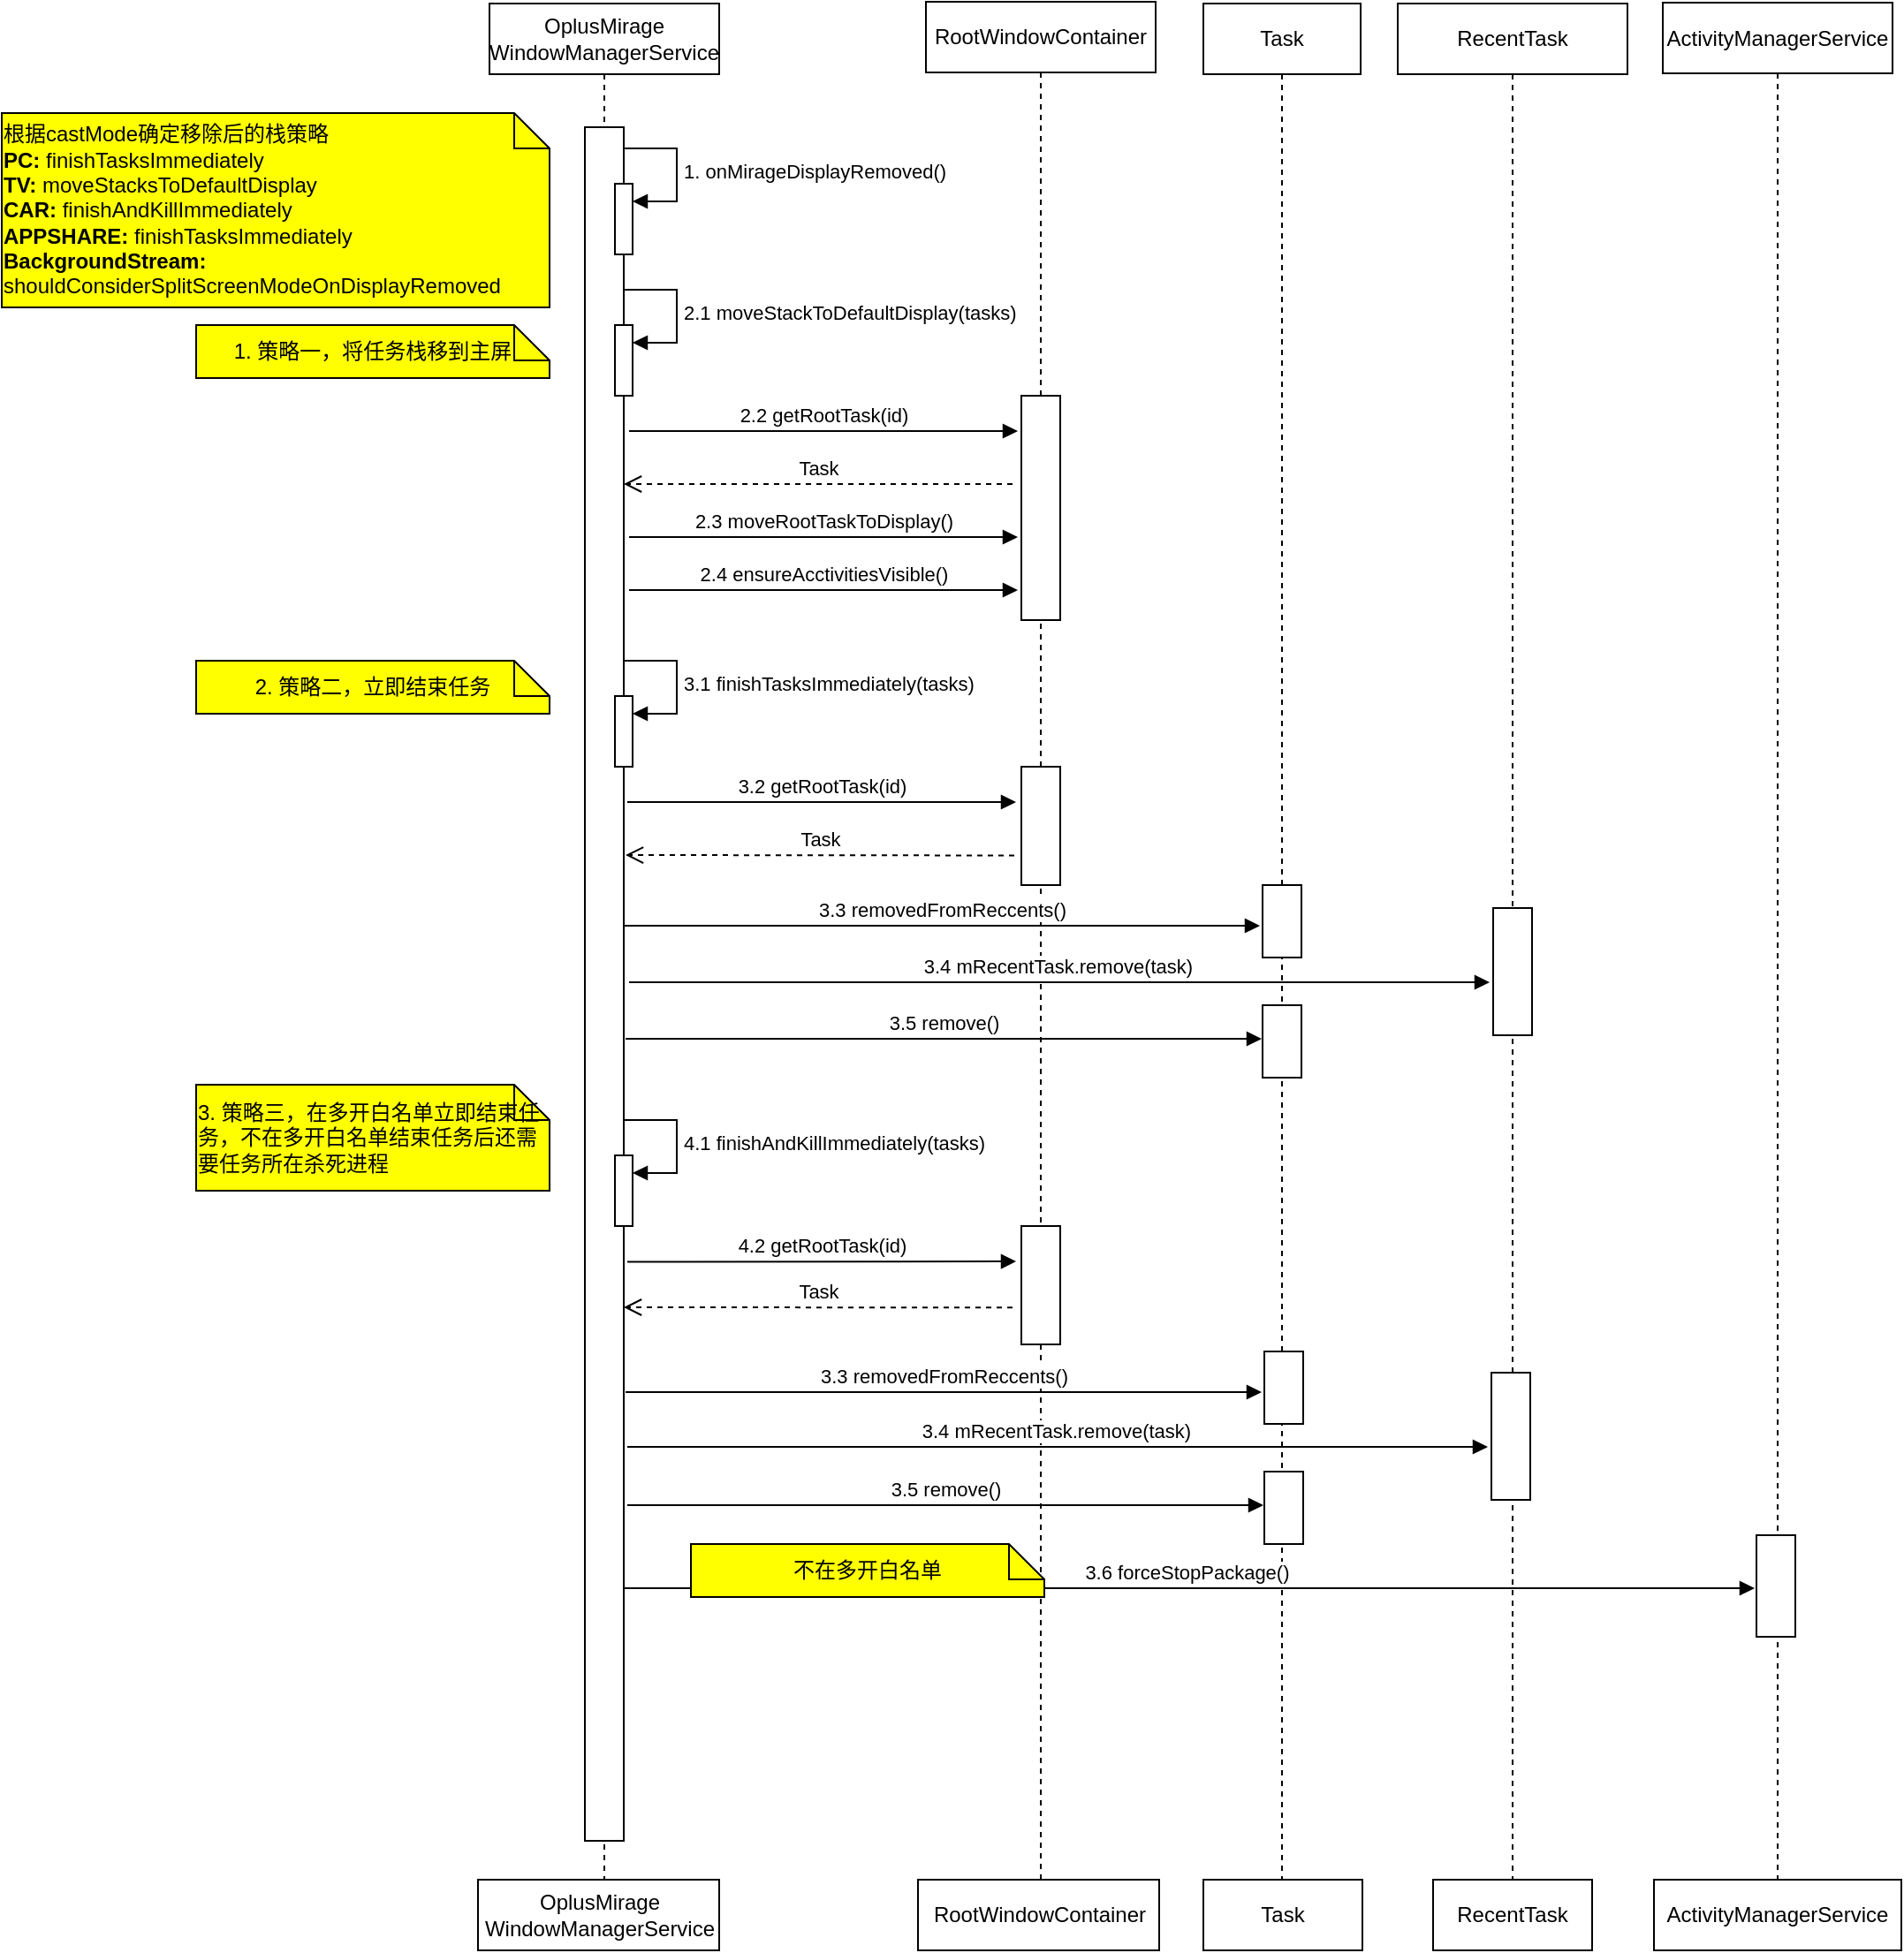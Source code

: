 <mxfile version="21.3.6" type="github">
  <diagram name="第 1 页" id="UaIOHVlHzPApeq9zFzyf">
    <mxGraphModel dx="979" dy="543" grid="1" gridSize="10" guides="1" tooltips="1" connect="1" arrows="1" fold="1" page="1" pageScale="1" pageWidth="827" pageHeight="1169" math="0" shadow="0">
      <root>
        <mxCell id="0" />
        <mxCell id="1" parent="0" />
        <mxCell id="Lcm0hkVv3pNYCc9iG2gG-14" value="OplusMirage&lt;br&gt;WindowManagerService" style="shape=umlLifeline;perimeter=lifelinePerimeter;whiteSpace=wrap;html=1;container=0;dropTarget=0;collapsible=0;recursiveResize=0;outlineConnect=0;portConstraint=eastwest;newEdgeStyle={&quot;edgeStyle&quot;:&quot;elbowEdgeStyle&quot;,&quot;elbow&quot;:&quot;vertical&quot;,&quot;curved&quot;:0,&quot;rounded&quot;:0};" vertex="1" parent="1">
          <mxGeometry x="346" y="18" width="130" height="1062" as="geometry" />
        </mxCell>
        <mxCell id="Lcm0hkVv3pNYCc9iG2gG-15" value="" style="html=1;points=[];perimeter=orthogonalPerimeter;outlineConnect=0;targetShapes=umlLifeline;portConstraint=eastwest;newEdgeStyle={&quot;edgeStyle&quot;:&quot;elbowEdgeStyle&quot;,&quot;elbow&quot;:&quot;vertical&quot;,&quot;curved&quot;:0,&quot;rounded&quot;:0};" vertex="1" parent="Lcm0hkVv3pNYCc9iG2gG-14">
          <mxGeometry x="54" y="70" width="22" height="970" as="geometry" />
        </mxCell>
        <mxCell id="Lcm0hkVv3pNYCc9iG2gG-18" value="" style="html=1;points=[];perimeter=orthogonalPerimeter;outlineConnect=0;targetShapes=umlLifeline;portConstraint=eastwest;newEdgeStyle={&quot;edgeStyle&quot;:&quot;elbowEdgeStyle&quot;,&quot;elbow&quot;:&quot;vertical&quot;,&quot;curved&quot;:0,&quot;rounded&quot;:0};" vertex="1" parent="Lcm0hkVv3pNYCc9iG2gG-14">
          <mxGeometry x="71" y="102" width="10" height="40" as="geometry" />
        </mxCell>
        <mxCell id="Lcm0hkVv3pNYCc9iG2gG-19" value="1. onMirageDisplayRemoved()" style="html=1;align=left;spacingLeft=2;endArrow=block;rounded=0;edgeStyle=orthogonalEdgeStyle;curved=0;rounded=0;" edge="1" parent="Lcm0hkVv3pNYCc9iG2gG-14" target="Lcm0hkVv3pNYCc9iG2gG-18">
          <mxGeometry relative="1" as="geometry">
            <mxPoint x="76" y="82" as="sourcePoint" />
            <Array as="points">
              <mxPoint x="106" y="112" />
            </Array>
          </mxGeometry>
        </mxCell>
        <mxCell id="Lcm0hkVv3pNYCc9iG2gG-42" value="" style="html=1;points=[];perimeter=orthogonalPerimeter;outlineConnect=0;targetShapes=umlLifeline;portConstraint=eastwest;newEdgeStyle={&quot;edgeStyle&quot;:&quot;elbowEdgeStyle&quot;,&quot;elbow&quot;:&quot;vertical&quot;,&quot;curved&quot;:0,&quot;rounded&quot;:0};" vertex="1" parent="Lcm0hkVv3pNYCc9iG2gG-14">
          <mxGeometry x="71" y="182" width="10" height="40" as="geometry" />
        </mxCell>
        <mxCell id="Lcm0hkVv3pNYCc9iG2gG-43" value="2.1 moveStackToDefaultDisplay(tasks)" style="html=1;align=left;spacingLeft=2;endArrow=block;rounded=0;edgeStyle=orthogonalEdgeStyle;curved=0;rounded=0;" edge="1" target="Lcm0hkVv3pNYCc9iG2gG-42" parent="Lcm0hkVv3pNYCc9iG2gG-14">
          <mxGeometry relative="1" as="geometry">
            <mxPoint x="76" y="162" as="sourcePoint" />
            <Array as="points">
              <mxPoint x="106" y="192" />
            </Array>
          </mxGeometry>
        </mxCell>
        <mxCell id="Lcm0hkVv3pNYCc9iG2gG-49" value="" style="html=1;points=[];perimeter=orthogonalPerimeter;outlineConnect=0;targetShapes=umlLifeline;portConstraint=eastwest;newEdgeStyle={&quot;edgeStyle&quot;:&quot;elbowEdgeStyle&quot;,&quot;elbow&quot;:&quot;vertical&quot;,&quot;curved&quot;:0,&quot;rounded&quot;:0};" vertex="1" parent="Lcm0hkVv3pNYCc9iG2gG-14">
          <mxGeometry x="71" y="392" width="10" height="40" as="geometry" />
        </mxCell>
        <mxCell id="Lcm0hkVv3pNYCc9iG2gG-50" value="3.1 finishTasksImmediately(tasks)" style="html=1;align=left;spacingLeft=2;endArrow=block;rounded=0;edgeStyle=orthogonalEdgeStyle;curved=0;rounded=0;" edge="1" target="Lcm0hkVv3pNYCc9iG2gG-49" parent="Lcm0hkVv3pNYCc9iG2gG-14">
          <mxGeometry relative="1" as="geometry">
            <mxPoint x="76" y="372" as="sourcePoint" />
            <Array as="points">
              <mxPoint x="106" y="402" />
            </Array>
          </mxGeometry>
        </mxCell>
        <mxCell id="Lcm0hkVv3pNYCc9iG2gG-59" value="" style="html=1;points=[];perimeter=orthogonalPerimeter;outlineConnect=0;targetShapes=umlLifeline;portConstraint=eastwest;newEdgeStyle={&quot;edgeStyle&quot;:&quot;elbowEdgeStyle&quot;,&quot;elbow&quot;:&quot;vertical&quot;,&quot;curved&quot;:0,&quot;rounded&quot;:0};" vertex="1" parent="Lcm0hkVv3pNYCc9iG2gG-14">
          <mxGeometry x="71" y="652" width="10" height="40" as="geometry" />
        </mxCell>
        <mxCell id="Lcm0hkVv3pNYCc9iG2gG-60" value="4.1 finishAndKillImmediately(tasks)" style="html=1;align=left;spacingLeft=2;endArrow=block;rounded=0;edgeStyle=orthogonalEdgeStyle;curved=0;rounded=0;" edge="1" target="Lcm0hkVv3pNYCc9iG2gG-59" parent="Lcm0hkVv3pNYCc9iG2gG-14">
          <mxGeometry relative="1" as="geometry">
            <mxPoint x="76" y="632" as="sourcePoint" />
            <Array as="points">
              <mxPoint x="106" y="662" />
            </Array>
          </mxGeometry>
        </mxCell>
        <mxCell id="Lcm0hkVv3pNYCc9iG2gG-21" value="RootWindowContainer" style="shape=umlLifeline;perimeter=lifelinePerimeter;whiteSpace=wrap;html=1;container=0;dropTarget=0;collapsible=0;recursiveResize=0;outlineConnect=0;portConstraint=eastwest;newEdgeStyle={&quot;edgeStyle&quot;:&quot;elbowEdgeStyle&quot;,&quot;elbow&quot;:&quot;vertical&quot;,&quot;curved&quot;:0,&quot;rounded&quot;:0};" vertex="1" parent="1">
          <mxGeometry x="593" y="17" width="130" height="1063" as="geometry" />
        </mxCell>
        <mxCell id="Lcm0hkVv3pNYCc9iG2gG-22" value="" style="html=1;points=[];perimeter=orthogonalPerimeter;outlineConnect=0;targetShapes=umlLifeline;portConstraint=eastwest;newEdgeStyle={&quot;edgeStyle&quot;:&quot;elbowEdgeStyle&quot;,&quot;elbow&quot;:&quot;vertical&quot;,&quot;curved&quot;:0,&quot;rounded&quot;:0};" vertex="1" parent="Lcm0hkVv3pNYCc9iG2gG-21">
          <mxGeometry x="54" y="223" width="22" height="127" as="geometry" />
        </mxCell>
        <mxCell id="Lcm0hkVv3pNYCc9iG2gG-51" value="" style="html=1;points=[];perimeter=orthogonalPerimeter;outlineConnect=0;targetShapes=umlLifeline;portConstraint=eastwest;newEdgeStyle={&quot;edgeStyle&quot;:&quot;elbowEdgeStyle&quot;,&quot;elbow&quot;:&quot;vertical&quot;,&quot;curved&quot;:0,&quot;rounded&quot;:0};" vertex="1" parent="Lcm0hkVv3pNYCc9iG2gG-21">
          <mxGeometry x="54" y="433" width="22" height="67" as="geometry" />
        </mxCell>
        <mxCell id="Lcm0hkVv3pNYCc9iG2gG-62" value="" style="html=1;points=[];perimeter=orthogonalPerimeter;outlineConnect=0;targetShapes=umlLifeline;portConstraint=eastwest;newEdgeStyle={&quot;edgeStyle&quot;:&quot;elbowEdgeStyle&quot;,&quot;elbow&quot;:&quot;vertical&quot;,&quot;curved&quot;:0,&quot;rounded&quot;:0};" vertex="1" parent="Lcm0hkVv3pNYCc9iG2gG-21">
          <mxGeometry x="54" y="693" width="22" height="67" as="geometry" />
        </mxCell>
        <mxCell id="Lcm0hkVv3pNYCc9iG2gG-27" value="Task" style="shape=umlLifeline;perimeter=lifelinePerimeter;whiteSpace=wrap;html=1;container=0;dropTarget=0;collapsible=0;recursiveResize=0;outlineConnect=0;portConstraint=eastwest;newEdgeStyle={&quot;edgeStyle&quot;:&quot;elbowEdgeStyle&quot;,&quot;elbow&quot;:&quot;vertical&quot;,&quot;curved&quot;:0,&quot;rounded&quot;:0};" vertex="1" parent="1">
          <mxGeometry x="750" y="18" width="89" height="1062" as="geometry" />
        </mxCell>
        <mxCell id="Lcm0hkVv3pNYCc9iG2gG-28" value="" style="html=1;points=[];perimeter=orthogonalPerimeter;outlineConnect=0;targetShapes=umlLifeline;portConstraint=eastwest;newEdgeStyle={&quot;edgeStyle&quot;:&quot;elbowEdgeStyle&quot;,&quot;elbow&quot;:&quot;vertical&quot;,&quot;curved&quot;:0,&quot;rounded&quot;:0};" vertex="1" parent="Lcm0hkVv3pNYCc9iG2gG-27">
          <mxGeometry x="33.5" y="499" width="22" height="41" as="geometry" />
        </mxCell>
        <mxCell id="Lcm0hkVv3pNYCc9iG2gG-57" value="" style="html=1;points=[];perimeter=orthogonalPerimeter;outlineConnect=0;targetShapes=umlLifeline;portConstraint=eastwest;newEdgeStyle={&quot;edgeStyle&quot;:&quot;elbowEdgeStyle&quot;,&quot;elbow&quot;:&quot;vertical&quot;,&quot;curved&quot;:0,&quot;rounded&quot;:0};" vertex="1" parent="Lcm0hkVv3pNYCc9iG2gG-27">
          <mxGeometry x="33.5" y="567" width="22" height="41" as="geometry" />
        </mxCell>
        <mxCell id="Lcm0hkVv3pNYCc9iG2gG-65" value="" style="html=1;points=[];perimeter=orthogonalPerimeter;outlineConnect=0;targetShapes=umlLifeline;portConstraint=eastwest;newEdgeStyle={&quot;edgeStyle&quot;:&quot;elbowEdgeStyle&quot;,&quot;elbow&quot;:&quot;vertical&quot;,&quot;curved&quot;:0,&quot;rounded&quot;:0};" vertex="1" parent="Lcm0hkVv3pNYCc9iG2gG-27">
          <mxGeometry x="34.5" y="763" width="22" height="41" as="geometry" />
        </mxCell>
        <mxCell id="Lcm0hkVv3pNYCc9iG2gG-66" value="" style="html=1;points=[];perimeter=orthogonalPerimeter;outlineConnect=0;targetShapes=umlLifeline;portConstraint=eastwest;newEdgeStyle={&quot;edgeStyle&quot;:&quot;elbowEdgeStyle&quot;,&quot;elbow&quot;:&quot;vertical&quot;,&quot;curved&quot;:0,&quot;rounded&quot;:0};" vertex="1" parent="Lcm0hkVv3pNYCc9iG2gG-27">
          <mxGeometry x="34.5" y="831" width="22" height="41" as="geometry" />
        </mxCell>
        <mxCell id="Lcm0hkVv3pNYCc9iG2gG-34" value="RecentTask" style="shape=umlLifeline;perimeter=lifelinePerimeter;whiteSpace=wrap;html=1;container=0;dropTarget=0;collapsible=0;recursiveResize=0;outlineConnect=0;portConstraint=eastwest;newEdgeStyle={&quot;edgeStyle&quot;:&quot;elbowEdgeStyle&quot;,&quot;elbow&quot;:&quot;vertical&quot;,&quot;curved&quot;:0,&quot;rounded&quot;:0};" vertex="1" parent="1">
          <mxGeometry x="860" y="18" width="130" height="1062" as="geometry" />
        </mxCell>
        <mxCell id="Lcm0hkVv3pNYCc9iG2gG-35" value="" style="html=1;points=[];perimeter=orthogonalPerimeter;outlineConnect=0;targetShapes=umlLifeline;portConstraint=eastwest;newEdgeStyle={&quot;edgeStyle&quot;:&quot;elbowEdgeStyle&quot;,&quot;elbow&quot;:&quot;vertical&quot;,&quot;curved&quot;:0,&quot;rounded&quot;:0};" vertex="1" parent="Lcm0hkVv3pNYCc9iG2gG-34">
          <mxGeometry x="54" y="512" width="22" height="72" as="geometry" />
        </mxCell>
        <mxCell id="Lcm0hkVv3pNYCc9iG2gG-69" value="" style="html=1;points=[];perimeter=orthogonalPerimeter;outlineConnect=0;targetShapes=umlLifeline;portConstraint=eastwest;newEdgeStyle={&quot;edgeStyle&quot;:&quot;elbowEdgeStyle&quot;,&quot;elbow&quot;:&quot;vertical&quot;,&quot;curved&quot;:0,&quot;rounded&quot;:0};" vertex="1" parent="Lcm0hkVv3pNYCc9iG2gG-34">
          <mxGeometry x="53" y="775" width="22" height="72" as="geometry" />
        </mxCell>
        <mxCell id="Lcm0hkVv3pNYCc9iG2gG-38" value="&lt;div style=&quot;text-align: left;&quot;&gt;根据castMode确定移除后的栈策略&lt;/div&gt;&lt;div style=&quot;text-align: left;&quot;&gt;&lt;b&gt;PC:&lt;/b&gt; finishTasksImmediately&lt;/div&gt;&lt;div style=&quot;text-align: left;&quot;&gt;&lt;b&gt;TV: &lt;/b&gt;moveStacksToDefaultDisplay&lt;/div&gt;&lt;div style=&quot;text-align: left;&quot;&gt;&lt;b&gt;CAR: &lt;/b&gt;finishAndKillImmediately&lt;/div&gt;&lt;div style=&quot;text-align: left;&quot;&gt;&lt;b&gt;APPSHARE: &lt;/b&gt;finishTasksImmediately&lt;br&gt;&lt;/div&gt;&lt;div style=&quot;text-align: left;&quot;&gt;&lt;b&gt;BackgroundStream:&lt;/b&gt; shouldConsiderSplitScreenModeOnDisplayRemoved&lt;/div&gt;" style="shape=note;size=20;whiteSpace=wrap;html=1;fillColor=#FFFF00;" vertex="1" parent="1">
          <mxGeometry x="70" y="80" width="310" height="110" as="geometry" />
        </mxCell>
        <mxCell id="Lcm0hkVv3pNYCc9iG2gG-44" value="&lt;div style=&quot;text-align: left;&quot;&gt;1. 策略一，将任务栈移到主屏&lt;/div&gt;" style="shape=note;size=20;whiteSpace=wrap;html=1;fillColor=#FFFF00;" vertex="1" parent="1">
          <mxGeometry x="180" y="200" width="200" height="30" as="geometry" />
        </mxCell>
        <mxCell id="Lcm0hkVv3pNYCc9iG2gG-45" value="2.2 getRootTask(id)" style="html=1;verticalAlign=bottom;endArrow=block;edgeStyle=elbowEdgeStyle;elbow=vertical;curved=0;rounded=0;" edge="1" parent="1">
          <mxGeometry width="80" relative="1" as="geometry">
            <mxPoint x="425" y="260" as="sourcePoint" />
            <mxPoint x="645" y="260" as="targetPoint" />
          </mxGeometry>
        </mxCell>
        <mxCell id="Lcm0hkVv3pNYCc9iG2gG-46" value="Task" style="html=1;verticalAlign=bottom;endArrow=open;dashed=1;endSize=8;edgeStyle=elbowEdgeStyle;elbow=vertical;curved=0;rounded=0;" edge="1" parent="1">
          <mxGeometry relative="1" as="geometry">
            <mxPoint x="642" y="290" as="sourcePoint" />
            <mxPoint x="422" y="290" as="targetPoint" />
          </mxGeometry>
        </mxCell>
        <mxCell id="Lcm0hkVv3pNYCc9iG2gG-47" value="2.3 moveRootTaskToDisplay()" style="html=1;verticalAlign=bottom;endArrow=block;edgeStyle=elbowEdgeStyle;elbow=vertical;curved=0;rounded=0;" edge="1" parent="1">
          <mxGeometry width="80" relative="1" as="geometry">
            <mxPoint x="425" y="320" as="sourcePoint" />
            <mxPoint x="645" y="320" as="targetPoint" />
          </mxGeometry>
        </mxCell>
        <mxCell id="Lcm0hkVv3pNYCc9iG2gG-48" value="2.4 ensureAcctivitiesVisible()" style="html=1;verticalAlign=bottom;endArrow=block;edgeStyle=elbowEdgeStyle;elbow=vertical;curved=0;rounded=0;" edge="1" parent="1">
          <mxGeometry width="80" relative="1" as="geometry">
            <mxPoint x="425" y="350" as="sourcePoint" />
            <mxPoint x="645" y="350" as="targetPoint" />
          </mxGeometry>
        </mxCell>
        <mxCell id="Lcm0hkVv3pNYCc9iG2gG-52" value="&lt;div style=&quot;text-align: left;&quot;&gt;2. 策略二，立即结束任务&lt;/div&gt;" style="shape=note;size=20;whiteSpace=wrap;html=1;fillColor=#FFFF00;" vertex="1" parent="1">
          <mxGeometry x="180" y="390" width="200" height="30" as="geometry" />
        </mxCell>
        <mxCell id="Lcm0hkVv3pNYCc9iG2gG-53" value="3.2 getRootTask(id)" style="html=1;verticalAlign=bottom;endArrow=block;edgeStyle=elbowEdgeStyle;elbow=vertical;curved=0;rounded=0;" edge="1" parent="1">
          <mxGeometry width="80" relative="1" as="geometry">
            <mxPoint x="424" y="470" as="sourcePoint" />
            <mxPoint x="644" y="470" as="targetPoint" />
          </mxGeometry>
        </mxCell>
        <mxCell id="Lcm0hkVv3pNYCc9iG2gG-54" value="Task" style="html=1;verticalAlign=bottom;endArrow=open;dashed=1;endSize=8;edgeStyle=elbowEdgeStyle;elbow=vertical;curved=0;rounded=0;" edge="1" parent="1">
          <mxGeometry relative="1" as="geometry">
            <mxPoint x="643" y="500.24" as="sourcePoint" />
            <mxPoint x="423" y="500.24" as="targetPoint" />
          </mxGeometry>
        </mxCell>
        <mxCell id="Lcm0hkVv3pNYCc9iG2gG-55" value="3.3 removedFromReccents()" style="html=1;verticalAlign=bottom;endArrow=block;edgeStyle=elbowEdgeStyle;elbow=vertical;curved=0;rounded=0;" edge="1" parent="1">
          <mxGeometry width="80" relative="1" as="geometry">
            <mxPoint x="422" y="540" as="sourcePoint" />
            <mxPoint x="782" y="540" as="targetPoint" />
          </mxGeometry>
        </mxCell>
        <mxCell id="Lcm0hkVv3pNYCc9iG2gG-56" value="3.4 mRecentTask.remove(task)&amp;nbsp;" style="html=1;verticalAlign=bottom;endArrow=block;edgeStyle=elbowEdgeStyle;elbow=vertical;curved=0;rounded=0;" edge="1" parent="1">
          <mxGeometry width="80" relative="1" as="geometry">
            <mxPoint x="425" y="572" as="sourcePoint" />
            <mxPoint x="912" y="572" as="targetPoint" />
          </mxGeometry>
        </mxCell>
        <mxCell id="Lcm0hkVv3pNYCc9iG2gG-58" value="3.5 remove()" style="html=1;verticalAlign=bottom;endArrow=block;edgeStyle=elbowEdgeStyle;elbow=vertical;curved=0;rounded=0;" edge="1" parent="1">
          <mxGeometry width="80" relative="1" as="geometry">
            <mxPoint x="423" y="604" as="sourcePoint" />
            <mxPoint x="783" y="604" as="targetPoint" />
          </mxGeometry>
        </mxCell>
        <mxCell id="Lcm0hkVv3pNYCc9iG2gG-61" value="&lt;div style=&quot;text-align: left;&quot;&gt;3. 策略三，在多开白名单立即结束任务，不在多开白名单结束任务后还需要任务所在杀死进程&lt;/div&gt;" style="shape=note;size=20;whiteSpace=wrap;html=1;fillColor=#FFFF00;" vertex="1" parent="1">
          <mxGeometry x="180" y="630" width="200" height="60" as="geometry" />
        </mxCell>
        <mxCell id="Lcm0hkVv3pNYCc9iG2gG-63" value="4.2 getRootTask(id)" style="html=1;verticalAlign=bottom;endArrow=block;edgeStyle=elbowEdgeStyle;elbow=vertical;curved=0;rounded=0;" edge="1" parent="1">
          <mxGeometry width="80" relative="1" as="geometry">
            <mxPoint x="424" y="730.24" as="sourcePoint" />
            <mxPoint x="644" y="730.24" as="targetPoint" />
          </mxGeometry>
        </mxCell>
        <mxCell id="Lcm0hkVv3pNYCc9iG2gG-64" value="Task" style="html=1;verticalAlign=bottom;endArrow=open;dashed=1;endSize=8;edgeStyle=elbowEdgeStyle;elbow=vertical;curved=0;rounded=0;" edge="1" parent="1">
          <mxGeometry relative="1" as="geometry">
            <mxPoint x="642" y="756.14" as="sourcePoint" />
            <mxPoint x="422" y="756.14" as="targetPoint" />
          </mxGeometry>
        </mxCell>
        <mxCell id="Lcm0hkVv3pNYCc9iG2gG-67" value="3.3 removedFromReccents()" style="html=1;verticalAlign=bottom;endArrow=block;edgeStyle=elbowEdgeStyle;elbow=vertical;curved=0;rounded=0;" edge="1" parent="1">
          <mxGeometry width="80" relative="1" as="geometry">
            <mxPoint x="423" y="804" as="sourcePoint" />
            <mxPoint x="783" y="804" as="targetPoint" />
          </mxGeometry>
        </mxCell>
        <mxCell id="Lcm0hkVv3pNYCc9iG2gG-68" value="3.5 remove()" style="html=1;verticalAlign=bottom;endArrow=block;edgeStyle=elbowEdgeStyle;elbow=vertical;curved=0;rounded=0;" edge="1" parent="1">
          <mxGeometry width="80" relative="1" as="geometry">
            <mxPoint x="424" y="868" as="sourcePoint" />
            <mxPoint x="784" y="868" as="targetPoint" />
          </mxGeometry>
        </mxCell>
        <mxCell id="Lcm0hkVv3pNYCc9iG2gG-70" value="3.4 mRecentTask.remove(task)&amp;nbsp;" style="html=1;verticalAlign=bottom;endArrow=block;edgeStyle=elbowEdgeStyle;elbow=vertical;curved=0;rounded=0;" edge="1" parent="1">
          <mxGeometry width="80" relative="1" as="geometry">
            <mxPoint x="424" y="835" as="sourcePoint" />
            <mxPoint x="911" y="835" as="targetPoint" />
          </mxGeometry>
        </mxCell>
        <mxCell id="Lcm0hkVv3pNYCc9iG2gG-71" value="ActivityManagerService" style="shape=umlLifeline;perimeter=lifelinePerimeter;whiteSpace=wrap;html=1;container=0;dropTarget=0;collapsible=0;recursiveResize=0;outlineConnect=0;portConstraint=eastwest;newEdgeStyle={&quot;edgeStyle&quot;:&quot;elbowEdgeStyle&quot;,&quot;elbow&quot;:&quot;vertical&quot;,&quot;curved&quot;:0,&quot;rounded&quot;:0};" vertex="1" parent="1">
          <mxGeometry x="1010" y="17.5" width="130" height="1062.5" as="geometry" />
        </mxCell>
        <mxCell id="Lcm0hkVv3pNYCc9iG2gG-73" value="" style="html=1;points=[];perimeter=orthogonalPerimeter;outlineConnect=0;targetShapes=umlLifeline;portConstraint=eastwest;newEdgeStyle={&quot;edgeStyle&quot;:&quot;elbowEdgeStyle&quot;,&quot;elbow&quot;:&quot;vertical&quot;,&quot;curved&quot;:0,&quot;rounded&quot;:0};" vertex="1" parent="Lcm0hkVv3pNYCc9iG2gG-71">
          <mxGeometry x="53" y="867.5" width="22" height="57.5" as="geometry" />
        </mxCell>
        <mxCell id="Lcm0hkVv3pNYCc9iG2gG-74" value="3.6 forceStopPackage()&amp;nbsp;" style="html=1;verticalAlign=bottom;endArrow=block;edgeStyle=elbowEdgeStyle;elbow=vertical;curved=0;rounded=0;" edge="1" parent="1">
          <mxGeometry width="80" relative="1" as="geometry">
            <mxPoint x="422" y="915" as="sourcePoint" />
            <mxPoint x="1062" y="915" as="targetPoint" />
          </mxGeometry>
        </mxCell>
        <mxCell id="Lcm0hkVv3pNYCc9iG2gG-76" value="&lt;div style=&quot;text-align: left;&quot;&gt;不在多开白名单&lt;/div&gt;" style="shape=note;size=20;whiteSpace=wrap;html=1;fillColor=#FFFF00;" vertex="1" parent="1">
          <mxGeometry x="460" y="890" width="200" height="30" as="geometry" />
        </mxCell>
        <mxCell id="Lcm0hkVv3pNYCc9iG2gG-82" value="OplusMirage&lt;br style=&quot;border-color: var(--border-color);&quot;&gt;WindowManagerService" style="rounded=0;whiteSpace=wrap;html=1;" vertex="1" parent="1">
          <mxGeometry x="339.5" y="1080" width="136.5" height="40" as="geometry" />
        </mxCell>
        <mxCell id="Lcm0hkVv3pNYCc9iG2gG-83" value="RootWindowContainer" style="rounded=0;whiteSpace=wrap;html=1;" vertex="1" parent="1">
          <mxGeometry x="588.5" y="1080" width="136.5" height="40" as="geometry" />
        </mxCell>
        <mxCell id="Lcm0hkVv3pNYCc9iG2gG-84" value="Task" style="rounded=0;whiteSpace=wrap;html=1;" vertex="1" parent="1">
          <mxGeometry x="750" y="1080" width="90" height="40" as="geometry" />
        </mxCell>
        <mxCell id="Lcm0hkVv3pNYCc9iG2gG-85" value="RecentTask" style="rounded=0;whiteSpace=wrap;html=1;" vertex="1" parent="1">
          <mxGeometry x="880" y="1080" width="90" height="40" as="geometry" />
        </mxCell>
        <mxCell id="Lcm0hkVv3pNYCc9iG2gG-86" value="ActivityManagerService" style="rounded=0;whiteSpace=wrap;html=1;" vertex="1" parent="1">
          <mxGeometry x="1005" y="1080" width="140" height="40" as="geometry" />
        </mxCell>
      </root>
    </mxGraphModel>
  </diagram>
</mxfile>
